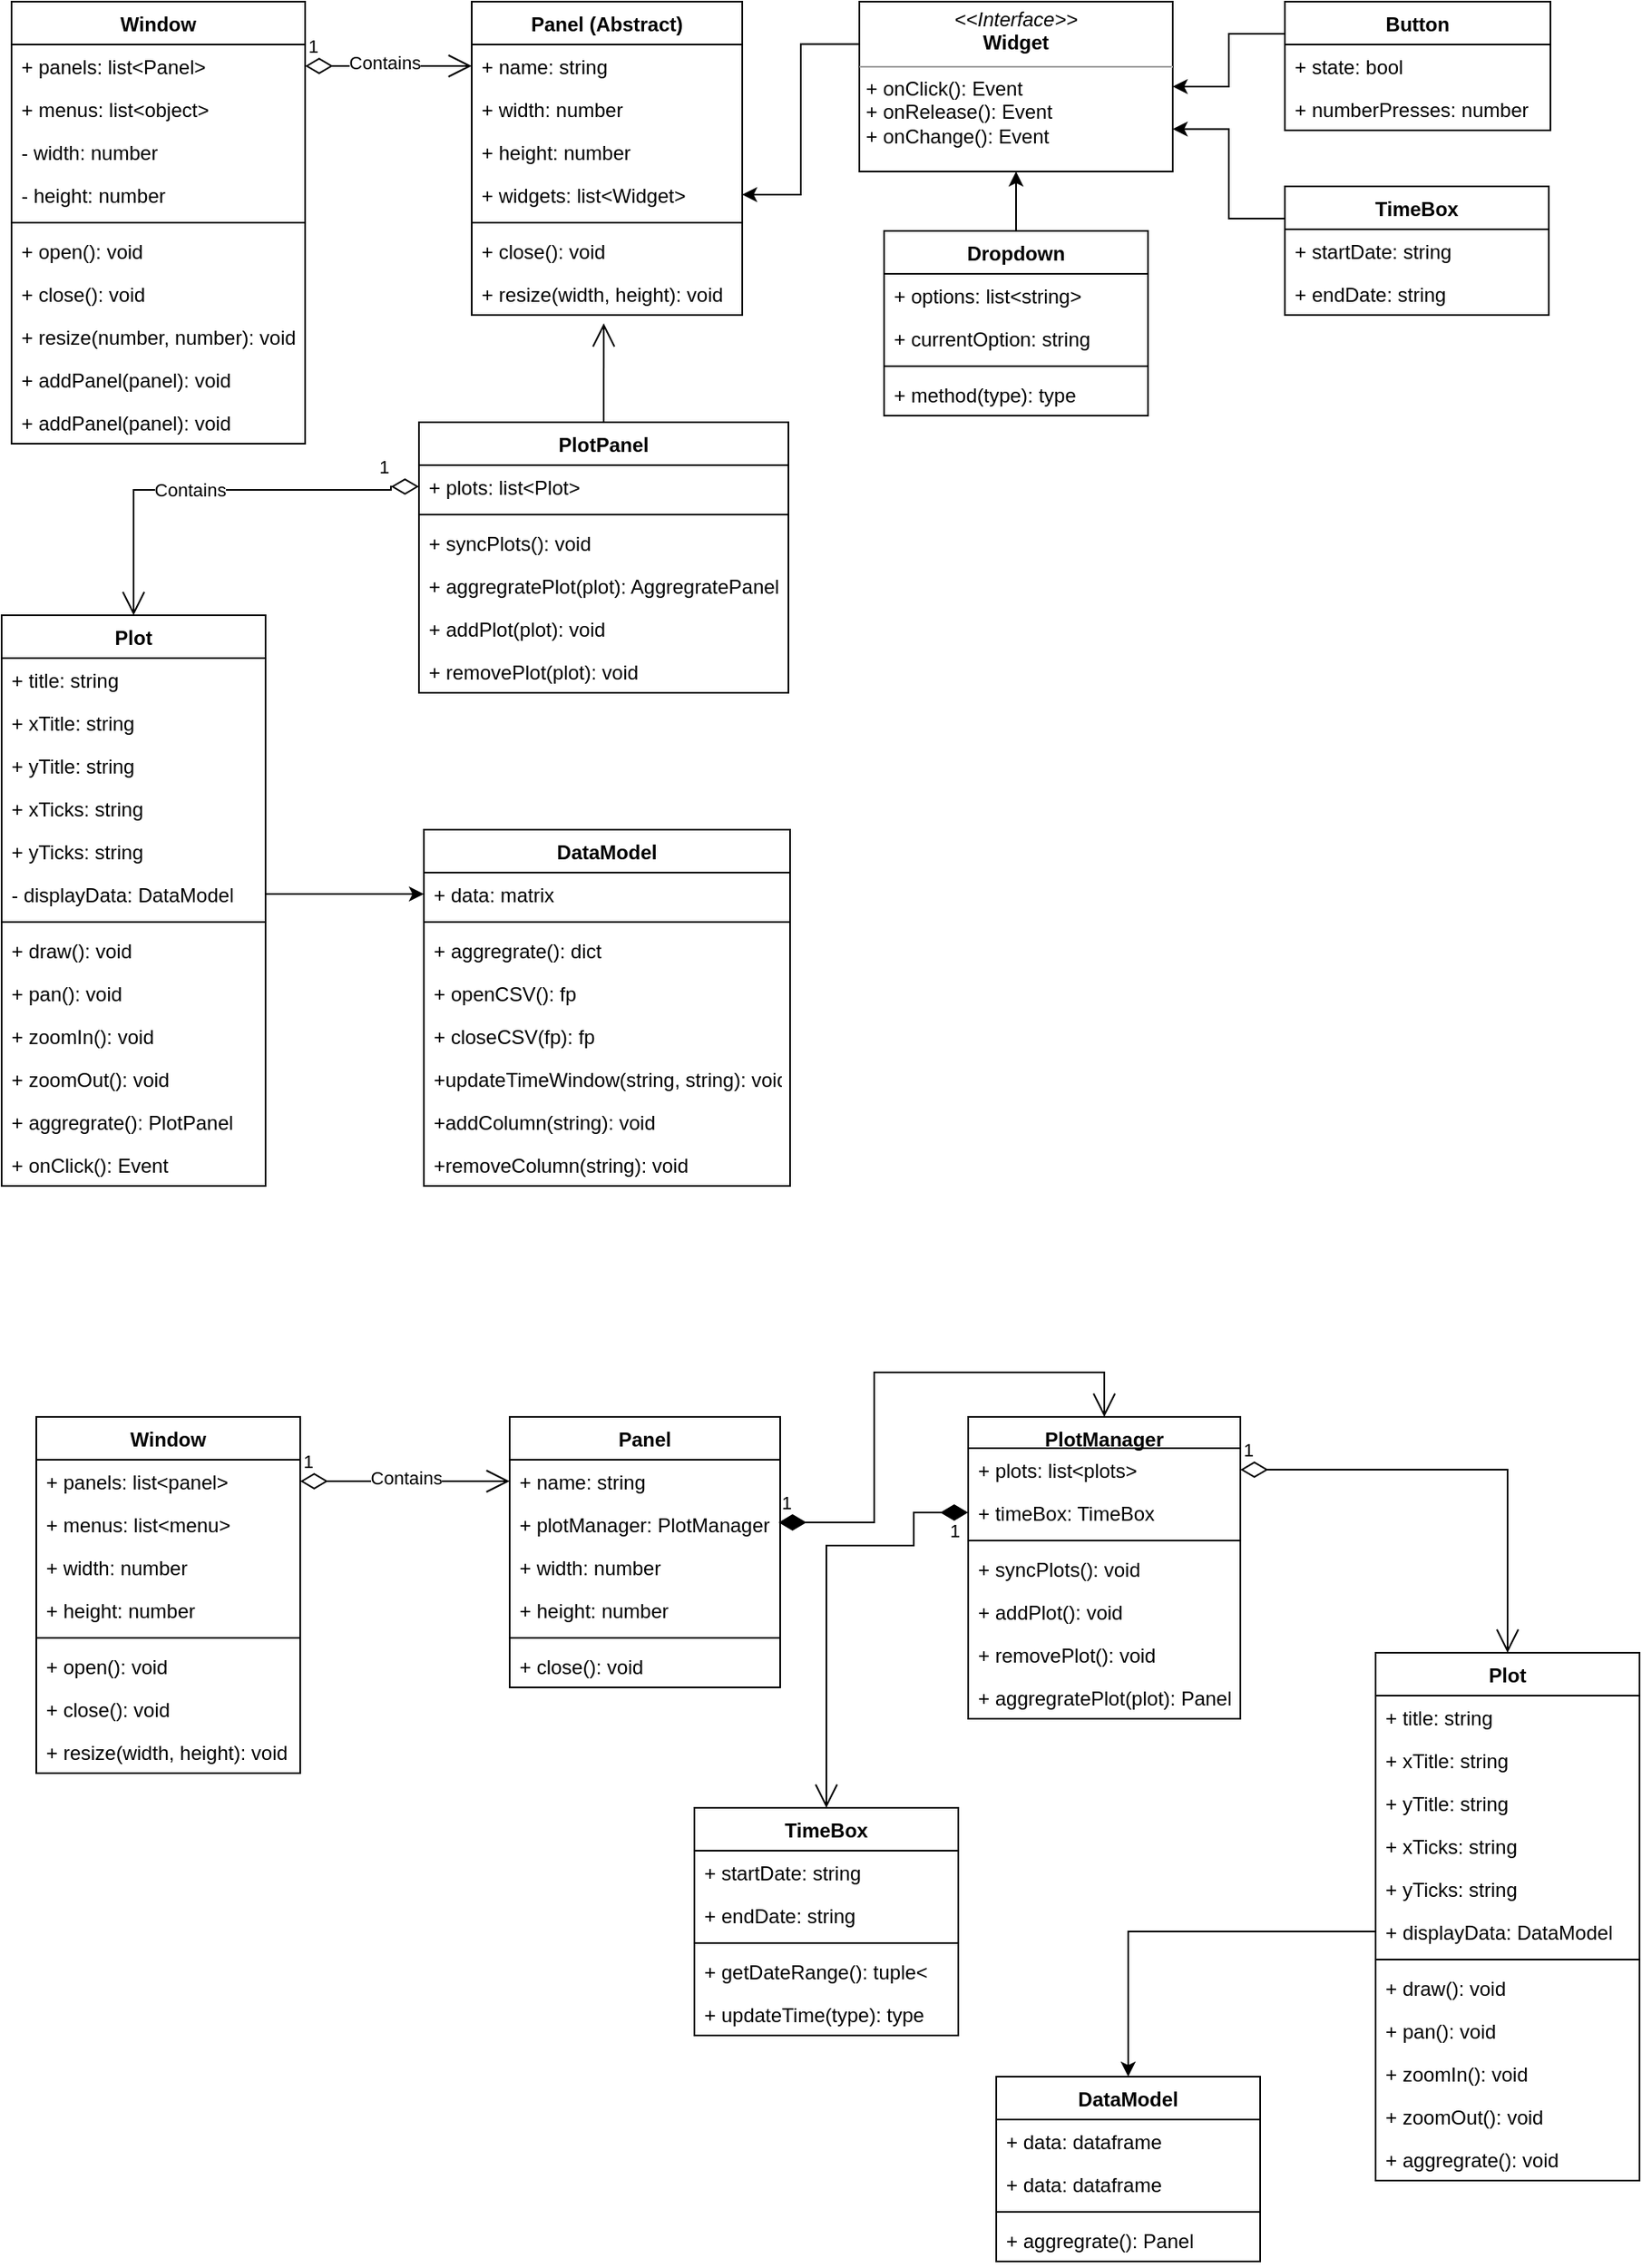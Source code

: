 <mxfile version="20.3.0" type="github">
  <diagram id="UT-qD1kF3HPHE-cdim4v" name="Page-1">
    <mxGraphModel dx="1038" dy="1429" grid="0" gridSize="10" guides="1" tooltips="1" connect="1" arrows="1" fold="1" page="1" pageScale="1" pageWidth="1100" pageHeight="850" math="0" shadow="0">
      <root>
        <mxCell id="0" />
        <mxCell id="1" parent="0" />
        <mxCell id="D0WQU8Z_5N7r7djm6m5t-1" value="Window" style="swimlane;fontStyle=1;align=center;verticalAlign=top;childLayout=stackLayout;horizontal=1;startSize=26;horizontalStack=0;resizeParent=1;resizeParentMax=0;resizeLast=0;collapsible=1;marginBottom=0;" parent="1" vertex="1">
          <mxGeometry x="56" y="40" width="160" height="216" as="geometry" />
        </mxCell>
        <mxCell id="D0WQU8Z_5N7r7djm6m5t-2" value="+ panels: list&lt;panel&gt;" style="text;strokeColor=none;fillColor=none;align=left;verticalAlign=top;spacingLeft=4;spacingRight=4;overflow=hidden;rotatable=0;points=[[0,0.5],[1,0.5]];portConstraint=eastwest;" parent="D0WQU8Z_5N7r7djm6m5t-1" vertex="1">
          <mxGeometry y="26" width="160" height="26" as="geometry" />
        </mxCell>
        <mxCell id="D0WQU8Z_5N7r7djm6m5t-6" value="+ menus: list&lt;menu&gt; " style="text;strokeColor=none;fillColor=none;align=left;verticalAlign=top;spacingLeft=4;spacingRight=4;overflow=hidden;rotatable=0;points=[[0,0.5],[1,0.5]];portConstraint=eastwest;" parent="D0WQU8Z_5N7r7djm6m5t-1" vertex="1">
          <mxGeometry y="52" width="160" height="26" as="geometry" />
        </mxCell>
        <mxCell id="D0WQU8Z_5N7r7djm6m5t-42" value="+ width: number" style="text;strokeColor=none;fillColor=none;align=left;verticalAlign=top;spacingLeft=4;spacingRight=4;overflow=hidden;rotatable=0;points=[[0,0.5],[1,0.5]];portConstraint=eastwest;" parent="D0WQU8Z_5N7r7djm6m5t-1" vertex="1">
          <mxGeometry y="78" width="160" height="26" as="geometry" />
        </mxCell>
        <mxCell id="D0WQU8Z_5N7r7djm6m5t-43" value="+ height: number" style="text;strokeColor=none;fillColor=none;align=left;verticalAlign=top;spacingLeft=4;spacingRight=4;overflow=hidden;rotatable=0;points=[[0,0.5],[1,0.5]];portConstraint=eastwest;" parent="D0WQU8Z_5N7r7djm6m5t-1" vertex="1">
          <mxGeometry y="104" width="160" height="26" as="geometry" />
        </mxCell>
        <mxCell id="D0WQU8Z_5N7r7djm6m5t-3" value="" style="line;strokeWidth=1;fillColor=none;align=left;verticalAlign=middle;spacingTop=-1;spacingLeft=3;spacingRight=3;rotatable=0;labelPosition=right;points=[];portConstraint=eastwest;strokeColor=inherit;" parent="D0WQU8Z_5N7r7djm6m5t-1" vertex="1">
          <mxGeometry y="130" width="160" height="8" as="geometry" />
        </mxCell>
        <mxCell id="D0WQU8Z_5N7r7djm6m5t-4" value="+ open(): void" style="text;strokeColor=none;fillColor=none;align=left;verticalAlign=top;spacingLeft=4;spacingRight=4;overflow=hidden;rotatable=0;points=[[0,0.5],[1,0.5]];portConstraint=eastwest;" parent="D0WQU8Z_5N7r7djm6m5t-1" vertex="1">
          <mxGeometry y="138" width="160" height="26" as="geometry" />
        </mxCell>
        <mxCell id="D0WQU8Z_5N7r7djm6m5t-5" value="+ close(): void" style="text;strokeColor=none;fillColor=none;align=left;verticalAlign=top;spacingLeft=4;spacingRight=4;overflow=hidden;rotatable=0;points=[[0,0.5],[1,0.5]];portConstraint=eastwest;" parent="D0WQU8Z_5N7r7djm6m5t-1" vertex="1">
          <mxGeometry y="164" width="160" height="26" as="geometry" />
        </mxCell>
        <mxCell id="D0WQU8Z_5N7r7djm6m5t-7" value="+ resize(width, height): void" style="text;strokeColor=none;fillColor=none;align=left;verticalAlign=top;spacingLeft=4;spacingRight=4;overflow=hidden;rotatable=0;points=[[0,0.5],[1,0.5]];portConstraint=eastwest;" parent="D0WQU8Z_5N7r7djm6m5t-1" vertex="1">
          <mxGeometry y="190" width="160" height="26" as="geometry" />
        </mxCell>
        <mxCell id="D0WQU8Z_5N7r7djm6m5t-8" value="Panel" style="swimlane;fontStyle=1;align=center;verticalAlign=top;childLayout=stackLayout;horizontal=1;startSize=26;horizontalStack=0;resizeParent=1;resizeParentMax=0;resizeLast=0;collapsible=1;marginBottom=0;" parent="1" vertex="1">
          <mxGeometry x="343" y="40" width="164" height="164" as="geometry" />
        </mxCell>
        <mxCell id="D0WQU8Z_5N7r7djm6m5t-9" value="+ name: string" style="text;strokeColor=none;fillColor=none;align=left;verticalAlign=top;spacingLeft=4;spacingRight=4;overflow=hidden;rotatable=0;points=[[0,0.5],[1,0.5]];portConstraint=eastwest;" parent="D0WQU8Z_5N7r7djm6m5t-8" vertex="1">
          <mxGeometry y="26" width="164" height="26" as="geometry" />
        </mxCell>
        <mxCell id="D0WQU8Z_5N7r7djm6m5t-12" value="+ plotManager: PlotManager" style="text;strokeColor=none;fillColor=none;align=left;verticalAlign=top;spacingLeft=4;spacingRight=4;overflow=hidden;rotatable=0;points=[[0,0.5],[1,0.5]];portConstraint=eastwest;" parent="D0WQU8Z_5N7r7djm6m5t-8" vertex="1">
          <mxGeometry y="52" width="164" height="26" as="geometry" />
        </mxCell>
        <mxCell id="D0WQU8Z_5N7r7djm6m5t-40" value="+ width: number" style="text;strokeColor=none;fillColor=none;align=left;verticalAlign=top;spacingLeft=4;spacingRight=4;overflow=hidden;rotatable=0;points=[[0,0.5],[1,0.5]];portConstraint=eastwest;" parent="D0WQU8Z_5N7r7djm6m5t-8" vertex="1">
          <mxGeometry y="78" width="164" height="26" as="geometry" />
        </mxCell>
        <mxCell id="D0WQU8Z_5N7r7djm6m5t-41" value="+ height: number" style="text;strokeColor=none;fillColor=none;align=left;verticalAlign=top;spacingLeft=4;spacingRight=4;overflow=hidden;rotatable=0;points=[[0,0.5],[1,0.5]];portConstraint=eastwest;" parent="D0WQU8Z_5N7r7djm6m5t-8" vertex="1">
          <mxGeometry y="104" width="164" height="26" as="geometry" />
        </mxCell>
        <mxCell id="D0WQU8Z_5N7r7djm6m5t-10" value="" style="line;strokeWidth=1;fillColor=none;align=left;verticalAlign=middle;spacingTop=-1;spacingLeft=3;spacingRight=3;rotatable=0;labelPosition=right;points=[];portConstraint=eastwest;strokeColor=inherit;" parent="D0WQU8Z_5N7r7djm6m5t-8" vertex="1">
          <mxGeometry y="130" width="164" height="8" as="geometry" />
        </mxCell>
        <mxCell id="D0WQU8Z_5N7r7djm6m5t-11" value="+ close(): void" style="text;strokeColor=none;fillColor=none;align=left;verticalAlign=top;spacingLeft=4;spacingRight=4;overflow=hidden;rotatable=0;points=[[0,0.5],[1,0.5]];portConstraint=eastwest;" parent="D0WQU8Z_5N7r7djm6m5t-8" vertex="1">
          <mxGeometry y="138" width="164" height="26" as="geometry" />
        </mxCell>
        <mxCell id="D0WQU8Z_5N7r7djm6m5t-13" value="Plot" style="swimlane;fontStyle=1;align=center;verticalAlign=top;childLayout=stackLayout;horizontal=1;startSize=26;horizontalStack=0;resizeParent=1;resizeParentMax=0;resizeLast=0;collapsible=1;marginBottom=0;" parent="1" vertex="1">
          <mxGeometry x="868" y="183" width="160" height="320" as="geometry" />
        </mxCell>
        <mxCell id="D0WQU8Z_5N7r7djm6m5t-14" value="+ title: string" style="text;strokeColor=none;fillColor=none;align=left;verticalAlign=top;spacingLeft=4;spacingRight=4;overflow=hidden;rotatable=0;points=[[0,0.5],[1,0.5]];portConstraint=eastwest;" parent="D0WQU8Z_5N7r7djm6m5t-13" vertex="1">
          <mxGeometry y="26" width="160" height="26" as="geometry" />
        </mxCell>
        <mxCell id="D0WQU8Z_5N7r7djm6m5t-17" value="+ xTitle: string" style="text;strokeColor=none;fillColor=none;align=left;verticalAlign=top;spacingLeft=4;spacingRight=4;overflow=hidden;rotatable=0;points=[[0,0.5],[1,0.5]];portConstraint=eastwest;" parent="D0WQU8Z_5N7r7djm6m5t-13" vertex="1">
          <mxGeometry y="52" width="160" height="26" as="geometry" />
        </mxCell>
        <mxCell id="D0WQU8Z_5N7r7djm6m5t-18" value="+ yTitle: string" style="text;strokeColor=none;fillColor=none;align=left;verticalAlign=top;spacingLeft=4;spacingRight=4;overflow=hidden;rotatable=0;points=[[0,0.5],[1,0.5]];portConstraint=eastwest;" parent="D0WQU8Z_5N7r7djm6m5t-13" vertex="1">
          <mxGeometry y="78" width="160" height="26" as="geometry" />
        </mxCell>
        <mxCell id="D0WQU8Z_5N7r7djm6m5t-20" value="+ xTicks: string" style="text;strokeColor=none;fillColor=none;align=left;verticalAlign=top;spacingLeft=4;spacingRight=4;overflow=hidden;rotatable=0;points=[[0,0.5],[1,0.5]];portConstraint=eastwest;" parent="D0WQU8Z_5N7r7djm6m5t-13" vertex="1">
          <mxGeometry y="104" width="160" height="26" as="geometry" />
        </mxCell>
        <mxCell id="D0WQU8Z_5N7r7djm6m5t-19" value="+ yTicks: string" style="text;strokeColor=none;fillColor=none;align=left;verticalAlign=top;spacingLeft=4;spacingRight=4;overflow=hidden;rotatable=0;points=[[0,0.5],[1,0.5]];portConstraint=eastwest;" parent="D0WQU8Z_5N7r7djm6m5t-13" vertex="1">
          <mxGeometry y="130" width="160" height="26" as="geometry" />
        </mxCell>
        <mxCell id="D0WQU8Z_5N7r7djm6m5t-21" value="+ displayData: DataModel" style="text;strokeColor=none;fillColor=none;align=left;verticalAlign=top;spacingLeft=4;spacingRight=4;overflow=hidden;rotatable=0;points=[[0,0.5],[1,0.5]];portConstraint=eastwest;" parent="D0WQU8Z_5N7r7djm6m5t-13" vertex="1">
          <mxGeometry y="156" width="160" height="26" as="geometry" />
        </mxCell>
        <mxCell id="D0WQU8Z_5N7r7djm6m5t-15" value="" style="line;strokeWidth=1;fillColor=none;align=left;verticalAlign=middle;spacingTop=-1;spacingLeft=3;spacingRight=3;rotatable=0;labelPosition=right;points=[];portConstraint=eastwest;strokeColor=inherit;" parent="D0WQU8Z_5N7r7djm6m5t-13" vertex="1">
          <mxGeometry y="182" width="160" height="8" as="geometry" />
        </mxCell>
        <mxCell id="D0WQU8Z_5N7r7djm6m5t-16" value="+ draw(): void" style="text;strokeColor=none;fillColor=none;align=left;verticalAlign=top;spacingLeft=4;spacingRight=4;overflow=hidden;rotatable=0;points=[[0,0.5],[1,0.5]];portConstraint=eastwest;" parent="D0WQU8Z_5N7r7djm6m5t-13" vertex="1">
          <mxGeometry y="190" width="160" height="26" as="geometry" />
        </mxCell>
        <mxCell id="D0WQU8Z_5N7r7djm6m5t-30" value="+ pan(): void" style="text;strokeColor=none;fillColor=none;align=left;verticalAlign=top;spacingLeft=4;spacingRight=4;overflow=hidden;rotatable=0;points=[[0,0.5],[1,0.5]];portConstraint=eastwest;" parent="D0WQU8Z_5N7r7djm6m5t-13" vertex="1">
          <mxGeometry y="216" width="160" height="26" as="geometry" />
        </mxCell>
        <mxCell id="D0WQU8Z_5N7r7djm6m5t-31" value="+ zoomIn(): void" style="text;strokeColor=none;fillColor=none;align=left;verticalAlign=top;spacingLeft=4;spacingRight=4;overflow=hidden;rotatable=0;points=[[0,0.5],[1,0.5]];portConstraint=eastwest;" parent="D0WQU8Z_5N7r7djm6m5t-13" vertex="1">
          <mxGeometry y="242" width="160" height="26" as="geometry" />
        </mxCell>
        <mxCell id="D0WQU8Z_5N7r7djm6m5t-32" value="+ zoomOut(): void" style="text;strokeColor=none;fillColor=none;align=left;verticalAlign=top;spacingLeft=4;spacingRight=4;overflow=hidden;rotatable=0;points=[[0,0.5],[1,0.5]];portConstraint=eastwest;" parent="D0WQU8Z_5N7r7djm6m5t-13" vertex="1">
          <mxGeometry y="268" width="160" height="26" as="geometry" />
        </mxCell>
        <mxCell id="D0WQU8Z_5N7r7djm6m5t-61" value="+ aggregrate(): void" style="text;strokeColor=none;fillColor=none;align=left;verticalAlign=top;spacingLeft=4;spacingRight=4;overflow=hidden;rotatable=0;points=[[0,0.5],[1,0.5]];portConstraint=eastwest;" parent="D0WQU8Z_5N7r7djm6m5t-13" vertex="1">
          <mxGeometry y="294" width="160" height="26" as="geometry" />
        </mxCell>
        <mxCell id="D0WQU8Z_5N7r7djm6m5t-23" value="TimeBox" style="swimlane;fontStyle=1;align=center;verticalAlign=top;childLayout=stackLayout;horizontal=1;startSize=26;horizontalStack=0;resizeParent=1;resizeParentMax=0;resizeLast=0;collapsible=1;marginBottom=0;" parent="1" vertex="1">
          <mxGeometry x="455" y="277" width="160" height="138" as="geometry" />
        </mxCell>
        <mxCell id="D0WQU8Z_5N7r7djm6m5t-24" value="+ startDate: string" style="text;strokeColor=none;fillColor=none;align=left;verticalAlign=top;spacingLeft=4;spacingRight=4;overflow=hidden;rotatable=0;points=[[0,0.5],[1,0.5]];portConstraint=eastwest;" parent="D0WQU8Z_5N7r7djm6m5t-23" vertex="1">
          <mxGeometry y="26" width="160" height="26" as="geometry" />
        </mxCell>
        <mxCell id="D0WQU8Z_5N7r7djm6m5t-27" value="+ endDate: string" style="text;strokeColor=none;fillColor=none;align=left;verticalAlign=top;spacingLeft=4;spacingRight=4;overflow=hidden;rotatable=0;points=[[0,0.5],[1,0.5]];portConstraint=eastwest;" parent="D0WQU8Z_5N7r7djm6m5t-23" vertex="1">
          <mxGeometry y="52" width="160" height="26" as="geometry" />
        </mxCell>
        <mxCell id="D0WQU8Z_5N7r7djm6m5t-25" value="" style="line;strokeWidth=1;fillColor=none;align=left;verticalAlign=middle;spacingTop=-1;spacingLeft=3;spacingRight=3;rotatable=0;labelPosition=right;points=[];portConstraint=eastwest;strokeColor=inherit;" parent="D0WQU8Z_5N7r7djm6m5t-23" vertex="1">
          <mxGeometry y="78" width="160" height="8" as="geometry" />
        </mxCell>
        <mxCell id="D0WQU8Z_5N7r7djm6m5t-26" value="+ getDateRange(): tuple&lt;" style="text;strokeColor=none;fillColor=none;align=left;verticalAlign=top;spacingLeft=4;spacingRight=4;overflow=hidden;rotatable=0;points=[[0,0.5],[1,0.5]];portConstraint=eastwest;" parent="D0WQU8Z_5N7r7djm6m5t-23" vertex="1">
          <mxGeometry y="86" width="160" height="26" as="geometry" />
        </mxCell>
        <mxCell id="D0WQU8Z_5N7r7djm6m5t-51" value="+ updateTime(type): type" style="text;strokeColor=none;fillColor=none;align=left;verticalAlign=top;spacingLeft=4;spacingRight=4;overflow=hidden;rotatable=0;points=[[0,0.5],[1,0.5]];portConstraint=eastwest;" parent="D0WQU8Z_5N7r7djm6m5t-23" vertex="1">
          <mxGeometry y="112" width="160" height="26" as="geometry" />
        </mxCell>
        <mxCell id="D0WQU8Z_5N7r7djm6m5t-35" value="1" style="endArrow=open;html=1;endSize=12;startArrow=diamondThin;startSize=14;startFill=0;edgeStyle=orthogonalEdgeStyle;align=left;verticalAlign=bottom;rounded=0;exitX=1;exitY=0.5;exitDx=0;exitDy=0;entryX=0;entryY=0.5;entryDx=0;entryDy=0;" parent="1" source="D0WQU8Z_5N7r7djm6m5t-2" target="D0WQU8Z_5N7r7djm6m5t-9" edge="1">
          <mxGeometry x="-1" y="3" relative="1" as="geometry">
            <mxPoint x="344" y="306" as="sourcePoint" />
            <mxPoint x="504" y="306" as="targetPoint" />
          </mxGeometry>
        </mxCell>
        <mxCell id="D0WQU8Z_5N7r7djm6m5t-36" value="Contains" style="edgeLabel;html=1;align=center;verticalAlign=middle;resizable=0;points=[];" parent="D0WQU8Z_5N7r7djm6m5t-35" vertex="1" connectable="0">
          <mxGeometry x="0.205" y="2" relative="1" as="geometry">
            <mxPoint x="-13" as="offset" />
          </mxGeometry>
        </mxCell>
        <mxCell id="D0WQU8Z_5N7r7djm6m5t-44" value="DataModel" style="swimlane;fontStyle=1;align=center;verticalAlign=top;childLayout=stackLayout;horizontal=1;startSize=26;horizontalStack=0;resizeParent=1;resizeParentMax=0;resizeLast=0;collapsible=1;marginBottom=0;" parent="1" vertex="1">
          <mxGeometry x="638" y="440" width="160" height="112" as="geometry" />
        </mxCell>
        <mxCell id="D0WQU8Z_5N7r7djm6m5t-45" value="+ data: dataframe" style="text;strokeColor=none;fillColor=none;align=left;verticalAlign=top;spacingLeft=4;spacingRight=4;overflow=hidden;rotatable=0;points=[[0,0.5],[1,0.5]];portConstraint=eastwest;" parent="D0WQU8Z_5N7r7djm6m5t-44" vertex="1">
          <mxGeometry y="26" width="160" height="26" as="geometry" />
        </mxCell>
        <mxCell id="D0WQU8Z_5N7r7djm6m5t-69" value="+ data: dataframe" style="text;strokeColor=none;fillColor=none;align=left;verticalAlign=top;spacingLeft=4;spacingRight=4;overflow=hidden;rotatable=0;points=[[0,0.5],[1,0.5]];portConstraint=eastwest;" parent="D0WQU8Z_5N7r7djm6m5t-44" vertex="1">
          <mxGeometry y="52" width="160" height="26" as="geometry" />
        </mxCell>
        <mxCell id="D0WQU8Z_5N7r7djm6m5t-46" value="" style="line;strokeWidth=1;fillColor=none;align=left;verticalAlign=middle;spacingTop=-1;spacingLeft=3;spacingRight=3;rotatable=0;labelPosition=right;points=[];portConstraint=eastwest;strokeColor=inherit;" parent="D0WQU8Z_5N7r7djm6m5t-44" vertex="1">
          <mxGeometry y="78" width="160" height="8" as="geometry" />
        </mxCell>
        <mxCell id="D0WQU8Z_5N7r7djm6m5t-47" value="+ aggregrate(): Panel" style="text;strokeColor=none;fillColor=none;align=left;verticalAlign=top;spacingLeft=4;spacingRight=4;overflow=hidden;rotatable=0;points=[[0,0.5],[1,0.5]];portConstraint=eastwest;" parent="D0WQU8Z_5N7r7djm6m5t-44" vertex="1">
          <mxGeometry y="86" width="160" height="26" as="geometry" />
        </mxCell>
        <mxCell id="D0WQU8Z_5N7r7djm6m5t-52" value="PlotManager" style="swimlane;fontStyle=1;align=center;verticalAlign=top;childLayout=stackLayout;horizontal=1;startSize=19;horizontalStack=0;resizeParent=1;resizeParentMax=0;resizeLast=0;collapsible=1;marginBottom=0;" parent="1" vertex="1">
          <mxGeometry x="621" y="40" width="165" height="183" as="geometry" />
        </mxCell>
        <mxCell id="D0WQU8Z_5N7r7djm6m5t-53" value="+ plots: list&lt;plots&gt;" style="text;strokeColor=none;fillColor=none;align=left;verticalAlign=top;spacingLeft=4;spacingRight=4;overflow=hidden;rotatable=0;points=[[0,0.5],[1,0.5]];portConstraint=eastwest;" parent="D0WQU8Z_5N7r7djm6m5t-52" vertex="1">
          <mxGeometry y="19" width="165" height="26" as="geometry" />
        </mxCell>
        <mxCell id="D0WQU8Z_5N7r7djm6m5t-56" value="+ timeBox: TimeBox" style="text;strokeColor=none;fillColor=none;align=left;verticalAlign=top;spacingLeft=4;spacingRight=4;overflow=hidden;rotatable=0;points=[[0,0.5],[1,0.5]];portConstraint=eastwest;" parent="D0WQU8Z_5N7r7djm6m5t-52" vertex="1">
          <mxGeometry y="45" width="165" height="26" as="geometry" />
        </mxCell>
        <mxCell id="D0WQU8Z_5N7r7djm6m5t-54" value="" style="line;strokeWidth=1;fillColor=none;align=left;verticalAlign=middle;spacingTop=-1;spacingLeft=3;spacingRight=3;rotatable=0;labelPosition=right;points=[];portConstraint=eastwest;strokeColor=inherit;" parent="D0WQU8Z_5N7r7djm6m5t-52" vertex="1">
          <mxGeometry y="71" width="165" height="8" as="geometry" />
        </mxCell>
        <mxCell id="D0WQU8Z_5N7r7djm6m5t-55" value="+ syncPlots(): void" style="text;strokeColor=none;fillColor=none;align=left;verticalAlign=top;spacingLeft=4;spacingRight=4;overflow=hidden;rotatable=0;points=[[0,0.5],[1,0.5]];portConstraint=eastwest;" parent="D0WQU8Z_5N7r7djm6m5t-52" vertex="1">
          <mxGeometry y="79" width="165" height="26" as="geometry" />
        </mxCell>
        <mxCell id="D0WQU8Z_5N7r7djm6m5t-57" value="+ addPlot(): void" style="text;strokeColor=none;fillColor=none;align=left;verticalAlign=top;spacingLeft=4;spacingRight=4;overflow=hidden;rotatable=0;points=[[0,0.5],[1,0.5]];portConstraint=eastwest;" parent="D0WQU8Z_5N7r7djm6m5t-52" vertex="1">
          <mxGeometry y="105" width="165" height="26" as="geometry" />
        </mxCell>
        <mxCell id="D0WQU8Z_5N7r7djm6m5t-58" value="+ removePlot(): void" style="text;strokeColor=none;fillColor=none;align=left;verticalAlign=top;spacingLeft=4;spacingRight=4;overflow=hidden;rotatable=0;points=[[0,0.5],[1,0.5]];portConstraint=eastwest;" parent="D0WQU8Z_5N7r7djm6m5t-52" vertex="1">
          <mxGeometry y="131" width="165" height="26" as="geometry" />
        </mxCell>
        <mxCell id="D0WQU8Z_5N7r7djm6m5t-67" value="+ aggregratePlot(plot): Panel " style="text;strokeColor=none;fillColor=none;align=left;verticalAlign=top;spacingLeft=4;spacingRight=4;overflow=hidden;rotatable=0;points=[[0,0.5],[1,0.5]];portConstraint=eastwest;" parent="D0WQU8Z_5N7r7djm6m5t-52" vertex="1">
          <mxGeometry y="157" width="165" height="26" as="geometry" />
        </mxCell>
        <mxCell id="D0WQU8Z_5N7r7djm6m5t-63" value="1" style="endArrow=open;html=1;endSize=12;startArrow=diamondThin;startSize=14;startFill=0;edgeStyle=orthogonalEdgeStyle;align=left;verticalAlign=bottom;rounded=0;exitX=1;exitY=0.5;exitDx=0;exitDy=0;entryX=0.5;entryY=0;entryDx=0;entryDy=0;" parent="1" source="D0WQU8Z_5N7r7djm6m5t-53" target="D0WQU8Z_5N7r7djm6m5t-13" edge="1">
          <mxGeometry x="-1" y="3" relative="1" as="geometry">
            <mxPoint x="344" y="306" as="sourcePoint" />
            <mxPoint x="504" y="306" as="targetPoint" />
            <Array as="points">
              <mxPoint x="948" y="72" />
            </Array>
          </mxGeometry>
        </mxCell>
        <mxCell id="D0WQU8Z_5N7r7djm6m5t-65" style="edgeStyle=orthogonalEdgeStyle;rounded=0;orthogonalLoop=1;jettySize=auto;html=1;exitX=0;exitY=0.5;exitDx=0;exitDy=0;entryX=0.5;entryY=0;entryDx=0;entryDy=0;" parent="1" source="D0WQU8Z_5N7r7djm6m5t-21" target="D0WQU8Z_5N7r7djm6m5t-44" edge="1">
          <mxGeometry relative="1" as="geometry" />
        </mxCell>
        <mxCell id="D0WQU8Z_5N7r7djm6m5t-70" value="1" style="endArrow=open;html=1;endSize=12;startArrow=diamondThin;startSize=14;startFill=1;edgeStyle=orthogonalEdgeStyle;align=left;verticalAlign=bottom;rounded=0;entryX=0.5;entryY=0;entryDx=0;entryDy=0;" parent="1" target="D0WQU8Z_5N7r7djm6m5t-52" edge="1">
          <mxGeometry x="-1" y="3" relative="1" as="geometry">
            <mxPoint x="506" y="104" as="sourcePoint" />
            <mxPoint x="663" y="104" as="targetPoint" />
            <Array as="points">
              <mxPoint x="564" y="104" />
              <mxPoint x="564" y="13" />
              <mxPoint x="704" y="13" />
            </Array>
          </mxGeometry>
        </mxCell>
        <mxCell id="D0WQU8Z_5N7r7djm6m5t-71" value="1" style="endArrow=open;html=1;endSize=12;startArrow=diamondThin;startSize=14;startFill=1;edgeStyle=orthogonalEdgeStyle;align=left;verticalAlign=bottom;rounded=0;exitX=0;exitY=0.5;exitDx=0;exitDy=0;entryX=0.5;entryY=0;entryDx=0;entryDy=0;" parent="1" source="D0WQU8Z_5N7r7djm6m5t-56" target="D0WQU8Z_5N7r7djm6m5t-23" edge="1">
          <mxGeometry x="-0.6" y="-20" relative="1" as="geometry">
            <mxPoint x="344" y="306" as="sourcePoint" />
            <mxPoint x="504" y="306" as="targetPoint" />
            <Array as="points">
              <mxPoint x="588" y="98" />
              <mxPoint x="588" y="118" />
              <mxPoint x="535" y="118" />
            </Array>
            <mxPoint x="20" y="20" as="offset" />
          </mxGeometry>
        </mxCell>
        <mxCell id="D0WQU8Z_5N7r7djm6m5t-72" value="Window" style="swimlane;fontStyle=1;align=center;verticalAlign=top;childLayout=stackLayout;horizontal=1;startSize=26;horizontalStack=0;resizeParent=1;resizeParentMax=0;resizeLast=0;collapsible=1;marginBottom=0;" parent="1" vertex="1">
          <mxGeometry x="41" y="-818" width="178" height="268" as="geometry">
            <mxRectangle x="41" y="-818" width="81" height="26" as="alternateBounds" />
          </mxGeometry>
        </mxCell>
        <mxCell id="D0WQU8Z_5N7r7djm6m5t-73" value="+ panels: list&lt;Panel&gt;" style="text;strokeColor=none;fillColor=none;align=left;verticalAlign=top;spacingLeft=4;spacingRight=4;overflow=hidden;rotatable=0;points=[[0,0.5],[1,0.5]];portConstraint=eastwest;" parent="D0WQU8Z_5N7r7djm6m5t-72" vertex="1">
          <mxGeometry y="26" width="178" height="26" as="geometry" />
        </mxCell>
        <mxCell id="D0WQU8Z_5N7r7djm6m5t-74" value="+ menus: list&lt;object&gt; " style="text;strokeColor=none;fillColor=none;align=left;verticalAlign=top;spacingLeft=4;spacingRight=4;overflow=hidden;rotatable=0;points=[[0,0.5],[1,0.5]];portConstraint=eastwest;" parent="D0WQU8Z_5N7r7djm6m5t-72" vertex="1">
          <mxGeometry y="52" width="178" height="26" as="geometry" />
        </mxCell>
        <mxCell id="D0WQU8Z_5N7r7djm6m5t-75" value="- width: number" style="text;strokeColor=none;fillColor=none;align=left;verticalAlign=top;spacingLeft=4;spacingRight=4;overflow=hidden;rotatable=0;points=[[0,0.5],[1,0.5]];portConstraint=eastwest;" parent="D0WQU8Z_5N7r7djm6m5t-72" vertex="1">
          <mxGeometry y="78" width="178" height="26" as="geometry" />
        </mxCell>
        <mxCell id="D0WQU8Z_5N7r7djm6m5t-76" value="- height: number" style="text;strokeColor=none;fillColor=none;align=left;verticalAlign=top;spacingLeft=4;spacingRight=4;overflow=hidden;rotatable=0;points=[[0,0.5],[1,0.5]];portConstraint=eastwest;" parent="D0WQU8Z_5N7r7djm6m5t-72" vertex="1">
          <mxGeometry y="104" width="178" height="26" as="geometry" />
        </mxCell>
        <mxCell id="D0WQU8Z_5N7r7djm6m5t-77" value="" style="line;strokeWidth=1;fillColor=none;align=left;verticalAlign=middle;spacingTop=-1;spacingLeft=3;spacingRight=3;rotatable=0;labelPosition=right;points=[];portConstraint=eastwest;strokeColor=inherit;" parent="D0WQU8Z_5N7r7djm6m5t-72" vertex="1">
          <mxGeometry y="130" width="178" height="8" as="geometry" />
        </mxCell>
        <mxCell id="D0WQU8Z_5N7r7djm6m5t-78" value="+ open(): void" style="text;strokeColor=none;fillColor=none;align=left;verticalAlign=top;spacingLeft=4;spacingRight=4;overflow=hidden;rotatable=0;points=[[0,0.5],[1,0.5]];portConstraint=eastwest;" parent="D0WQU8Z_5N7r7djm6m5t-72" vertex="1">
          <mxGeometry y="138" width="178" height="26" as="geometry" />
        </mxCell>
        <mxCell id="D0WQU8Z_5N7r7djm6m5t-79" value="+ close(): void" style="text;strokeColor=none;fillColor=none;align=left;verticalAlign=top;spacingLeft=4;spacingRight=4;overflow=hidden;rotatable=0;points=[[0,0.5],[1,0.5]];portConstraint=eastwest;" parent="D0WQU8Z_5N7r7djm6m5t-72" vertex="1">
          <mxGeometry y="164" width="178" height="26" as="geometry" />
        </mxCell>
        <mxCell id="D0WQU8Z_5N7r7djm6m5t-80" value="+ resize(number, number): void" style="text;strokeColor=none;fillColor=none;align=left;verticalAlign=top;spacingLeft=4;spacingRight=4;overflow=hidden;rotatable=0;points=[[0,0.5],[1,0.5]];portConstraint=eastwest;" parent="D0WQU8Z_5N7r7djm6m5t-72" vertex="1">
          <mxGeometry y="190" width="178" height="26" as="geometry" />
        </mxCell>
        <mxCell id="D0WQU8Z_5N7r7djm6m5t-138" value="+ addPanel(panel): void" style="text;strokeColor=none;fillColor=none;align=left;verticalAlign=top;spacingLeft=4;spacingRight=4;overflow=hidden;rotatable=0;points=[[0,0.5],[1,0.5]];portConstraint=eastwest;" parent="D0WQU8Z_5N7r7djm6m5t-72" vertex="1">
          <mxGeometry y="216" width="178" height="26" as="geometry" />
        </mxCell>
        <mxCell id="D0WQU8Z_5N7r7djm6m5t-140" value="+ addPanel(panel): void" style="text;strokeColor=none;fillColor=none;align=left;verticalAlign=top;spacingLeft=4;spacingRight=4;overflow=hidden;rotatable=0;points=[[0,0.5],[1,0.5]];portConstraint=eastwest;" parent="D0WQU8Z_5N7r7djm6m5t-72" vertex="1">
          <mxGeometry y="242" width="178" height="26" as="geometry" />
        </mxCell>
        <mxCell id="D0WQU8Z_5N7r7djm6m5t-81" value="Panel (Abstract)" style="swimlane;fontStyle=1;align=center;verticalAlign=top;childLayout=stackLayout;horizontal=1;startSize=26;horizontalStack=0;resizeParent=1;resizeParentMax=0;resizeLast=0;collapsible=1;marginBottom=0;" parent="1" vertex="1">
          <mxGeometry x="320" y="-818" width="164" height="190" as="geometry">
            <mxRectangle x="320" y="-818" width="67" height="26" as="alternateBounds" />
          </mxGeometry>
        </mxCell>
        <mxCell id="D0WQU8Z_5N7r7djm6m5t-82" value="+ name: string" style="text;strokeColor=none;fillColor=none;align=left;verticalAlign=top;spacingLeft=4;spacingRight=4;overflow=hidden;rotatable=0;points=[[0,0.5],[1,0.5]];portConstraint=eastwest;" parent="D0WQU8Z_5N7r7djm6m5t-81" vertex="1">
          <mxGeometry y="26" width="164" height="26" as="geometry" />
        </mxCell>
        <mxCell id="D0WQU8Z_5N7r7djm6m5t-84" value="+ width: number" style="text;strokeColor=none;fillColor=none;align=left;verticalAlign=top;spacingLeft=4;spacingRight=4;overflow=hidden;rotatable=0;points=[[0,0.5],[1,0.5]];portConstraint=eastwest;" parent="D0WQU8Z_5N7r7djm6m5t-81" vertex="1">
          <mxGeometry y="52" width="164" height="26" as="geometry" />
        </mxCell>
        <mxCell id="D0WQU8Z_5N7r7djm6m5t-85" value="+ height: number" style="text;strokeColor=none;fillColor=none;align=left;verticalAlign=top;spacingLeft=4;spacingRight=4;overflow=hidden;rotatable=0;points=[[0,0.5],[1,0.5]];portConstraint=eastwest;" parent="D0WQU8Z_5N7r7djm6m5t-81" vertex="1">
          <mxGeometry y="78" width="164" height="26" as="geometry" />
        </mxCell>
        <mxCell id="VL1n-k4XV_zTkOc4iAcl-5" value="+ widgets: list&lt;Widget&gt;" style="text;strokeColor=none;fillColor=none;align=left;verticalAlign=top;spacingLeft=4;spacingRight=4;overflow=hidden;rotatable=0;points=[[0,0.5],[1,0.5]];portConstraint=eastwest;" vertex="1" parent="D0WQU8Z_5N7r7djm6m5t-81">
          <mxGeometry y="104" width="164" height="26" as="geometry" />
        </mxCell>
        <mxCell id="D0WQU8Z_5N7r7djm6m5t-86" value="" style="line;strokeWidth=1;fillColor=none;align=left;verticalAlign=middle;spacingTop=-1;spacingLeft=3;spacingRight=3;rotatable=0;labelPosition=right;points=[];portConstraint=eastwest;strokeColor=inherit;" parent="D0WQU8Z_5N7r7djm6m5t-81" vertex="1">
          <mxGeometry y="130" width="164" height="8" as="geometry" />
        </mxCell>
        <mxCell id="D0WQU8Z_5N7r7djm6m5t-87" value="+ close(): void" style="text;strokeColor=none;fillColor=none;align=left;verticalAlign=top;spacingLeft=4;spacingRight=4;overflow=hidden;rotatable=0;points=[[0,0.5],[1,0.5]];portConstraint=eastwest;" parent="D0WQU8Z_5N7r7djm6m5t-81" vertex="1">
          <mxGeometry y="138" width="164" height="26" as="geometry" />
        </mxCell>
        <mxCell id="D0WQU8Z_5N7r7djm6m5t-108" value="+ resize(width, height): void" style="text;strokeColor=none;fillColor=none;align=left;verticalAlign=top;spacingLeft=4;spacingRight=4;overflow=hidden;rotatable=0;points=[[0,0.5],[1,0.5]];portConstraint=eastwest;" parent="D0WQU8Z_5N7r7djm6m5t-81" vertex="1">
          <mxGeometry y="164" width="164" height="26" as="geometry" />
        </mxCell>
        <mxCell id="D0WQU8Z_5N7r7djm6m5t-88" value="1" style="endArrow=open;html=1;endSize=12;startArrow=diamondThin;startSize=14;startFill=0;edgeStyle=orthogonalEdgeStyle;align=left;verticalAlign=bottom;rounded=0;exitX=1;exitY=0.5;exitDx=0;exitDy=0;entryX=0;entryY=0.5;entryDx=0;entryDy=0;" parent="1" source="D0WQU8Z_5N7r7djm6m5t-73" target="D0WQU8Z_5N7r7djm6m5t-82" edge="1">
          <mxGeometry x="-1" y="3" relative="1" as="geometry">
            <mxPoint x="243" y="-587" as="sourcePoint" />
            <mxPoint x="370" y="-587" as="targetPoint" />
            <Array as="points">
              <mxPoint x="284" y="-779" />
              <mxPoint x="284" y="-779" />
            </Array>
          </mxGeometry>
        </mxCell>
        <mxCell id="D0WQU8Z_5N7r7djm6m5t-89" value="Contains" style="edgeLabel;html=1;align=center;verticalAlign=middle;resizable=0;points=[];" parent="D0WQU8Z_5N7r7djm6m5t-88" vertex="1" connectable="0">
          <mxGeometry x="0.205" y="2" relative="1" as="geometry">
            <mxPoint x="-13" as="offset" />
          </mxGeometry>
        </mxCell>
        <mxCell id="D0WQU8Z_5N7r7djm6m5t-103" value="PlotPanel" style="swimlane;fontStyle=1;align=center;verticalAlign=top;childLayout=stackLayout;horizontal=1;startSize=26;horizontalStack=0;resizeParent=1;resizeParentMax=0;resizeLast=0;collapsible=1;marginBottom=0;" parent="1" vertex="1">
          <mxGeometry x="288" y="-563" width="224" height="164" as="geometry" />
        </mxCell>
        <mxCell id="D0WQU8Z_5N7r7djm6m5t-104" value="+ plots: list&lt;Plot&gt;" style="text;strokeColor=none;fillColor=none;align=left;verticalAlign=top;spacingLeft=4;spacingRight=4;overflow=hidden;rotatable=0;points=[[0,0.5],[1,0.5]];portConstraint=eastwest;" parent="D0WQU8Z_5N7r7djm6m5t-103" vertex="1">
          <mxGeometry y="26" width="224" height="26" as="geometry" />
        </mxCell>
        <mxCell id="D0WQU8Z_5N7r7djm6m5t-105" value="" style="line;strokeWidth=1;fillColor=none;align=left;verticalAlign=middle;spacingTop=-1;spacingLeft=3;spacingRight=3;rotatable=0;labelPosition=right;points=[];portConstraint=eastwest;strokeColor=inherit;" parent="D0WQU8Z_5N7r7djm6m5t-103" vertex="1">
          <mxGeometry y="52" width="224" height="8" as="geometry" />
        </mxCell>
        <mxCell id="D0WQU8Z_5N7r7djm6m5t-106" value="+ syncPlots(): void" style="text;strokeColor=none;fillColor=none;align=left;verticalAlign=top;spacingLeft=4;spacingRight=4;overflow=hidden;rotatable=0;points=[[0,0.5],[1,0.5]];portConstraint=eastwest;" parent="D0WQU8Z_5N7r7djm6m5t-103" vertex="1">
          <mxGeometry y="60" width="224" height="26" as="geometry" />
        </mxCell>
        <mxCell id="D0WQU8Z_5N7r7djm6m5t-134" value="+ aggregratePlot(plot): AggregratePanel" style="text;strokeColor=none;fillColor=none;align=left;verticalAlign=top;spacingLeft=4;spacingRight=4;overflow=hidden;rotatable=0;points=[[0,0.5],[1,0.5]];portConstraint=eastwest;" parent="D0WQU8Z_5N7r7djm6m5t-103" vertex="1">
          <mxGeometry y="86" width="224" height="26" as="geometry" />
        </mxCell>
        <mxCell id="D0WQU8Z_5N7r7djm6m5t-135" value="+ addPlot(plot): void" style="text;strokeColor=none;fillColor=none;align=left;verticalAlign=top;spacingLeft=4;spacingRight=4;overflow=hidden;rotatable=0;points=[[0,0.5],[1,0.5]];portConstraint=eastwest;" parent="D0WQU8Z_5N7r7djm6m5t-103" vertex="1">
          <mxGeometry y="112" width="224" height="26" as="geometry" />
        </mxCell>
        <mxCell id="D0WQU8Z_5N7r7djm6m5t-136" value="+ removePlot(plot): void" style="text;strokeColor=none;fillColor=none;align=left;verticalAlign=top;spacingLeft=4;spacingRight=4;overflow=hidden;rotatable=0;points=[[0,0.5],[1,0.5]];portConstraint=eastwest;" parent="D0WQU8Z_5N7r7djm6m5t-103" vertex="1">
          <mxGeometry y="138" width="224" height="26" as="geometry" />
        </mxCell>
        <mxCell id="D0WQU8Z_5N7r7djm6m5t-118" value="" style="endArrow=open;endFill=1;endSize=12;html=1;rounded=0;entryX=0.488;entryY=1.192;entryDx=0;entryDy=0;exitX=0.5;exitY=0;exitDx=0;exitDy=0;entryPerimeter=0;" parent="1" source="D0WQU8Z_5N7r7djm6m5t-103" target="D0WQU8Z_5N7r7djm6m5t-108" edge="1">
          <mxGeometry width="160" relative="1" as="geometry">
            <mxPoint x="248" y="-486" as="sourcePoint" />
            <mxPoint x="408" y="-486" as="targetPoint" />
          </mxGeometry>
        </mxCell>
        <mxCell id="D0WQU8Z_5N7r7djm6m5t-119" value="Plot" style="swimlane;fontStyle=1;align=center;verticalAlign=top;childLayout=stackLayout;horizontal=1;startSize=26;horizontalStack=0;resizeParent=1;resizeParentMax=0;resizeLast=0;collapsible=1;marginBottom=0;" parent="1" vertex="1">
          <mxGeometry x="35" y="-446" width="160" height="346" as="geometry" />
        </mxCell>
        <mxCell id="D0WQU8Z_5N7r7djm6m5t-120" value="+ title: string" style="text;strokeColor=none;fillColor=none;align=left;verticalAlign=top;spacingLeft=4;spacingRight=4;overflow=hidden;rotatable=0;points=[[0,0.5],[1,0.5]];portConstraint=eastwest;" parent="D0WQU8Z_5N7r7djm6m5t-119" vertex="1">
          <mxGeometry y="26" width="160" height="26" as="geometry" />
        </mxCell>
        <mxCell id="D0WQU8Z_5N7r7djm6m5t-121" value="+ xTitle: string" style="text;strokeColor=none;fillColor=none;align=left;verticalAlign=top;spacingLeft=4;spacingRight=4;overflow=hidden;rotatable=0;points=[[0,0.5],[1,0.5]];portConstraint=eastwest;" parent="D0WQU8Z_5N7r7djm6m5t-119" vertex="1">
          <mxGeometry y="52" width="160" height="26" as="geometry" />
        </mxCell>
        <mxCell id="D0WQU8Z_5N7r7djm6m5t-122" value="+ yTitle: string" style="text;strokeColor=none;fillColor=none;align=left;verticalAlign=top;spacingLeft=4;spacingRight=4;overflow=hidden;rotatable=0;points=[[0,0.5],[1,0.5]];portConstraint=eastwest;" parent="D0WQU8Z_5N7r7djm6m5t-119" vertex="1">
          <mxGeometry y="78" width="160" height="26" as="geometry" />
        </mxCell>
        <mxCell id="D0WQU8Z_5N7r7djm6m5t-123" value="+ xTicks: string" style="text;strokeColor=none;fillColor=none;align=left;verticalAlign=top;spacingLeft=4;spacingRight=4;overflow=hidden;rotatable=0;points=[[0,0.5],[1,0.5]];portConstraint=eastwest;" parent="D0WQU8Z_5N7r7djm6m5t-119" vertex="1">
          <mxGeometry y="104" width="160" height="26" as="geometry" />
        </mxCell>
        <mxCell id="D0WQU8Z_5N7r7djm6m5t-124" value="+ yTicks: string" style="text;strokeColor=none;fillColor=none;align=left;verticalAlign=top;spacingLeft=4;spacingRight=4;overflow=hidden;rotatable=0;points=[[0,0.5],[1,0.5]];portConstraint=eastwest;" parent="D0WQU8Z_5N7r7djm6m5t-119" vertex="1">
          <mxGeometry y="130" width="160" height="26" as="geometry" />
        </mxCell>
        <mxCell id="D0WQU8Z_5N7r7djm6m5t-125" value="- displayData: DataModel" style="text;strokeColor=none;fillColor=none;align=left;verticalAlign=top;spacingLeft=4;spacingRight=4;overflow=hidden;rotatable=0;points=[[0,0.5],[1,0.5]];portConstraint=eastwest;" parent="D0WQU8Z_5N7r7djm6m5t-119" vertex="1">
          <mxGeometry y="156" width="160" height="26" as="geometry" />
        </mxCell>
        <mxCell id="D0WQU8Z_5N7r7djm6m5t-126" value="" style="line;strokeWidth=1;fillColor=none;align=left;verticalAlign=middle;spacingTop=-1;spacingLeft=3;spacingRight=3;rotatable=0;labelPosition=right;points=[];portConstraint=eastwest;strokeColor=inherit;" parent="D0WQU8Z_5N7r7djm6m5t-119" vertex="1">
          <mxGeometry y="182" width="160" height="8" as="geometry" />
        </mxCell>
        <mxCell id="D0WQU8Z_5N7r7djm6m5t-127" value="+ draw(): void" style="text;strokeColor=none;fillColor=none;align=left;verticalAlign=top;spacingLeft=4;spacingRight=4;overflow=hidden;rotatable=0;points=[[0,0.5],[1,0.5]];portConstraint=eastwest;" parent="D0WQU8Z_5N7r7djm6m5t-119" vertex="1">
          <mxGeometry y="190" width="160" height="26" as="geometry" />
        </mxCell>
        <mxCell id="D0WQU8Z_5N7r7djm6m5t-128" value="+ pan(): void" style="text;strokeColor=none;fillColor=none;align=left;verticalAlign=top;spacingLeft=4;spacingRight=4;overflow=hidden;rotatable=0;points=[[0,0.5],[1,0.5]];portConstraint=eastwest;" parent="D0WQU8Z_5N7r7djm6m5t-119" vertex="1">
          <mxGeometry y="216" width="160" height="26" as="geometry" />
        </mxCell>
        <mxCell id="D0WQU8Z_5N7r7djm6m5t-129" value="+ zoomIn(): void" style="text;strokeColor=none;fillColor=none;align=left;verticalAlign=top;spacingLeft=4;spacingRight=4;overflow=hidden;rotatable=0;points=[[0,0.5],[1,0.5]];portConstraint=eastwest;" parent="D0WQU8Z_5N7r7djm6m5t-119" vertex="1">
          <mxGeometry y="242" width="160" height="26" as="geometry" />
        </mxCell>
        <mxCell id="D0WQU8Z_5N7r7djm6m5t-130" value="+ zoomOut(): void" style="text;strokeColor=none;fillColor=none;align=left;verticalAlign=top;spacingLeft=4;spacingRight=4;overflow=hidden;rotatable=0;points=[[0,0.5],[1,0.5]];portConstraint=eastwest;" parent="D0WQU8Z_5N7r7djm6m5t-119" vertex="1">
          <mxGeometry y="268" width="160" height="26" as="geometry" />
        </mxCell>
        <mxCell id="D0WQU8Z_5N7r7djm6m5t-131" value="+ aggregrate(): PlotPanel" style="text;strokeColor=none;fillColor=none;align=left;verticalAlign=top;spacingLeft=4;spacingRight=4;overflow=hidden;rotatable=0;points=[[0,0.5],[1,0.5]];portConstraint=eastwest;" parent="D0WQU8Z_5N7r7djm6m5t-119" vertex="1">
          <mxGeometry y="294" width="160" height="26" as="geometry" />
        </mxCell>
        <mxCell id="VL1n-k4XV_zTkOc4iAcl-6" value="+ onClick(): Event" style="text;strokeColor=none;fillColor=none;align=left;verticalAlign=top;spacingLeft=4;spacingRight=4;overflow=hidden;rotatable=0;points=[[0,0.5],[1,0.5]];portConstraint=eastwest;" vertex="1" parent="D0WQU8Z_5N7r7djm6m5t-119">
          <mxGeometry y="320" width="160" height="26" as="geometry" />
        </mxCell>
        <mxCell id="D0WQU8Z_5N7r7djm6m5t-132" value="1" style="endArrow=open;html=1;endSize=12;startArrow=diamondThin;startSize=14;startFill=0;edgeStyle=orthogonalEdgeStyle;align=left;verticalAlign=bottom;rounded=0;exitX=0;exitY=0.5;exitDx=0;exitDy=0;entryX=0.5;entryY=0;entryDx=0;entryDy=0;" parent="1" source="D0WQU8Z_5N7r7djm6m5t-104" target="D0WQU8Z_5N7r7djm6m5t-119" edge="1">
          <mxGeometry x="-0.775" y="-5" relative="1" as="geometry">
            <mxPoint x="295" y="-346" as="sourcePoint" />
            <mxPoint x="148" y="-495" as="targetPoint" />
            <Array as="points">
              <mxPoint x="271" y="-524" />
              <mxPoint x="271" y="-522" />
              <mxPoint x="115" y="-522" />
            </Array>
            <mxPoint as="offset" />
          </mxGeometry>
        </mxCell>
        <mxCell id="D0WQU8Z_5N7r7djm6m5t-133" value="Contains" style="edgeLabel;html=1;align=center;verticalAlign=middle;resizable=0;points=[];" parent="D0WQU8Z_5N7r7djm6m5t-132" vertex="1" connectable="0">
          <mxGeometry x="0.205" y="2" relative="1" as="geometry">
            <mxPoint x="10" y="-2" as="offset" />
          </mxGeometry>
        </mxCell>
        <mxCell id="D0WQU8Z_5N7r7djm6m5t-141" value="DataModel" style="swimlane;fontStyle=1;align=center;verticalAlign=top;childLayout=stackLayout;horizontal=1;startSize=26;horizontalStack=0;resizeParent=1;resizeParentMax=0;resizeLast=0;collapsible=1;marginBottom=0;" parent="1" vertex="1">
          <mxGeometry x="291" y="-316" width="222" height="216" as="geometry" />
        </mxCell>
        <mxCell id="D0WQU8Z_5N7r7djm6m5t-142" value="+ data: matrix" style="text;strokeColor=none;fillColor=none;align=left;verticalAlign=top;spacingLeft=4;spacingRight=4;overflow=hidden;rotatable=0;points=[[0,0.5],[1,0.5]];portConstraint=eastwest;" parent="D0WQU8Z_5N7r7djm6m5t-141" vertex="1">
          <mxGeometry y="26" width="222" height="26" as="geometry" />
        </mxCell>
        <mxCell id="D0WQU8Z_5N7r7djm6m5t-144" value="" style="line;strokeWidth=1;fillColor=none;align=left;verticalAlign=middle;spacingTop=-1;spacingLeft=3;spacingRight=3;rotatable=0;labelPosition=right;points=[];portConstraint=eastwest;strokeColor=inherit;" parent="D0WQU8Z_5N7r7djm6m5t-141" vertex="1">
          <mxGeometry y="52" width="222" height="8" as="geometry" />
        </mxCell>
        <mxCell id="D0WQU8Z_5N7r7djm6m5t-145" value="+ aggregrate(): dict" style="text;strokeColor=none;fillColor=none;align=left;verticalAlign=top;spacingLeft=4;spacingRight=4;overflow=hidden;rotatable=0;points=[[0,0.5],[1,0.5]];portConstraint=eastwest;" parent="D0WQU8Z_5N7r7djm6m5t-141" vertex="1">
          <mxGeometry y="60" width="222" height="26" as="geometry" />
        </mxCell>
        <mxCell id="D0WQU8Z_5N7r7djm6m5t-146" value="+ openCSV(): fp" style="text;strokeColor=none;fillColor=none;align=left;verticalAlign=top;spacingLeft=4;spacingRight=4;overflow=hidden;rotatable=0;points=[[0,0.5],[1,0.5]];portConstraint=eastwest;" parent="D0WQU8Z_5N7r7djm6m5t-141" vertex="1">
          <mxGeometry y="86" width="222" height="26" as="geometry" />
        </mxCell>
        <mxCell id="D0WQU8Z_5N7r7djm6m5t-147" value="+ closeCSV(fp): fp" style="text;strokeColor=none;fillColor=none;align=left;verticalAlign=top;spacingLeft=4;spacingRight=4;overflow=hidden;rotatable=0;points=[[0,0.5],[1,0.5]];portConstraint=eastwest;" parent="D0WQU8Z_5N7r7djm6m5t-141" vertex="1">
          <mxGeometry y="112" width="222" height="26" as="geometry" />
        </mxCell>
        <mxCell id="VL1n-k4XV_zTkOc4iAcl-8" value="+updateTimeWindow(string, string): void" style="text;strokeColor=none;fillColor=none;align=left;verticalAlign=top;spacingLeft=4;spacingRight=4;overflow=hidden;rotatable=0;points=[[0,0.5],[1,0.5]];portConstraint=eastwest;" vertex="1" parent="D0WQU8Z_5N7r7djm6m5t-141">
          <mxGeometry y="138" width="222" height="26" as="geometry" />
        </mxCell>
        <mxCell id="VL1n-k4XV_zTkOc4iAcl-9" value="+addColumn(string): void" style="text;strokeColor=none;fillColor=none;align=left;verticalAlign=top;spacingLeft=4;spacingRight=4;overflow=hidden;rotatable=0;points=[[0,0.5],[1,0.5]];portConstraint=eastwest;" vertex="1" parent="D0WQU8Z_5N7r7djm6m5t-141">
          <mxGeometry y="164" width="222" height="26" as="geometry" />
        </mxCell>
        <mxCell id="VL1n-k4XV_zTkOc4iAcl-10" value="+removeColumn(string): void" style="text;strokeColor=none;fillColor=none;align=left;verticalAlign=top;spacingLeft=4;spacingRight=4;overflow=hidden;rotatable=0;points=[[0,0.5],[1,0.5]];portConstraint=eastwest;" vertex="1" parent="D0WQU8Z_5N7r7djm6m5t-141">
          <mxGeometry y="190" width="222" height="26" as="geometry" />
        </mxCell>
        <mxCell id="VL1n-k4XV_zTkOc4iAcl-7" style="edgeStyle=orthogonalEdgeStyle;rounded=0;orthogonalLoop=1;jettySize=auto;html=1;exitX=1;exitY=0.5;exitDx=0;exitDy=0;entryX=0;entryY=0.5;entryDx=0;entryDy=0;" edge="1" parent="1" source="D0WQU8Z_5N7r7djm6m5t-125" target="D0WQU8Z_5N7r7djm6m5t-142">
          <mxGeometry relative="1" as="geometry" />
        </mxCell>
        <mxCell id="VL1n-k4XV_zTkOc4iAcl-33" style="edgeStyle=orthogonalEdgeStyle;rounded=0;orthogonalLoop=1;jettySize=auto;html=1;exitX=0;exitY=0.25;exitDx=0;exitDy=0;entryX=1;entryY=0.5;entryDx=0;entryDy=0;" edge="1" parent="1" source="VL1n-k4XV_zTkOc4iAcl-19" target="VL1n-k4XV_zTkOc4iAcl-29">
          <mxGeometry relative="1" as="geometry" />
        </mxCell>
        <mxCell id="VL1n-k4XV_zTkOc4iAcl-19" value="Button" style="swimlane;fontStyle=1;childLayout=stackLayout;horizontal=1;startSize=26;fillColor=none;horizontalStack=0;resizeParent=1;resizeParentMax=0;resizeLast=0;collapsible=1;marginBottom=0;" vertex="1" parent="1">
          <mxGeometry x="813" y="-818" width="161" height="78" as="geometry" />
        </mxCell>
        <mxCell id="VL1n-k4XV_zTkOc4iAcl-20" value="+ state: bool" style="text;strokeColor=none;fillColor=none;align=left;verticalAlign=top;spacingLeft=4;spacingRight=4;overflow=hidden;rotatable=0;points=[[0,0.5],[1,0.5]];portConstraint=eastwest;" vertex="1" parent="VL1n-k4XV_zTkOc4iAcl-19">
          <mxGeometry y="26" width="161" height="26" as="geometry" />
        </mxCell>
        <mxCell id="VL1n-k4XV_zTkOc4iAcl-21" value="+ numberPresses: number" style="text;strokeColor=none;fillColor=none;align=left;verticalAlign=top;spacingLeft=4;spacingRight=4;overflow=hidden;rotatable=0;points=[[0,0.5],[1,0.5]];portConstraint=eastwest;" vertex="1" parent="VL1n-k4XV_zTkOc4iAcl-19">
          <mxGeometry y="52" width="161" height="26" as="geometry" />
        </mxCell>
        <mxCell id="VL1n-k4XV_zTkOc4iAcl-32" style="edgeStyle=orthogonalEdgeStyle;rounded=0;orthogonalLoop=1;jettySize=auto;html=1;exitX=0;exitY=0.25;exitDx=0;exitDy=0;entryX=1;entryY=0.5;entryDx=0;entryDy=0;" edge="1" parent="1" source="VL1n-k4XV_zTkOc4iAcl-29" target="VL1n-k4XV_zTkOc4iAcl-5">
          <mxGeometry relative="1" as="geometry" />
        </mxCell>
        <mxCell id="VL1n-k4XV_zTkOc4iAcl-29" value="&lt;p style=&quot;margin:0px;margin-top:4px;text-align:center;&quot;&gt;&lt;i&gt;&amp;lt;&amp;lt;Interface&amp;gt;&amp;gt;&lt;/i&gt;&lt;br&gt;&lt;b&gt;Widget&lt;/b&gt;&lt;/p&gt;&lt;hr size=&quot;1&quot;&gt;&lt;p style=&quot;margin:0px;margin-left:4px;&quot;&gt;+ onClick(): Event&lt;br&gt;+ onRelease(): Event&lt;/p&gt;&lt;p style=&quot;margin:0px;margin-left:4px;&quot;&gt;+ onChange(): Event&lt;/p&gt;" style="verticalAlign=top;align=left;overflow=fill;fontSize=12;fontFamily=Helvetica;html=1;" vertex="1" parent="1">
          <mxGeometry x="555" y="-818" width="190" height="103" as="geometry" />
        </mxCell>
        <mxCell id="VL1n-k4XV_zTkOc4iAcl-39" style="edgeStyle=orthogonalEdgeStyle;rounded=0;orthogonalLoop=1;jettySize=auto;html=1;exitX=0;exitY=0.25;exitDx=0;exitDy=0;entryX=1;entryY=0.75;entryDx=0;entryDy=0;" edge="1" parent="1" source="VL1n-k4XV_zTkOc4iAcl-34" target="VL1n-k4XV_zTkOc4iAcl-29">
          <mxGeometry relative="1" as="geometry" />
        </mxCell>
        <mxCell id="VL1n-k4XV_zTkOc4iAcl-34" value="TimeBox" style="swimlane;fontStyle=1;align=center;verticalAlign=top;childLayout=stackLayout;horizontal=1;startSize=26;horizontalStack=0;resizeParent=1;resizeParentMax=0;resizeLast=0;collapsible=1;marginBottom=0;" vertex="1" parent="1">
          <mxGeometry x="813" y="-706" width="160" height="78" as="geometry" />
        </mxCell>
        <mxCell id="VL1n-k4XV_zTkOc4iAcl-35" value="+ startDate: string" style="text;strokeColor=none;fillColor=none;align=left;verticalAlign=top;spacingLeft=4;spacingRight=4;overflow=hidden;rotatable=0;points=[[0,0.5],[1,0.5]];portConstraint=eastwest;" vertex="1" parent="VL1n-k4XV_zTkOc4iAcl-34">
          <mxGeometry y="26" width="160" height="26" as="geometry" />
        </mxCell>
        <mxCell id="VL1n-k4XV_zTkOc4iAcl-38" value="+ endDate: string" style="text;strokeColor=none;fillColor=none;align=left;verticalAlign=top;spacingLeft=4;spacingRight=4;overflow=hidden;rotatable=0;points=[[0,0.5],[1,0.5]];portConstraint=eastwest;" vertex="1" parent="VL1n-k4XV_zTkOc4iAcl-34">
          <mxGeometry y="52" width="160" height="26" as="geometry" />
        </mxCell>
        <mxCell id="VL1n-k4XV_zTkOc4iAcl-45" style="edgeStyle=orthogonalEdgeStyle;rounded=0;orthogonalLoop=1;jettySize=auto;html=1;exitX=0.5;exitY=0;exitDx=0;exitDy=0;entryX=0.5;entryY=1;entryDx=0;entryDy=0;" edge="1" parent="1" source="VL1n-k4XV_zTkOc4iAcl-40" target="VL1n-k4XV_zTkOc4iAcl-29">
          <mxGeometry relative="1" as="geometry" />
        </mxCell>
        <mxCell id="VL1n-k4XV_zTkOc4iAcl-40" value="Dropdown" style="swimlane;fontStyle=1;align=center;verticalAlign=top;childLayout=stackLayout;horizontal=1;startSize=26;horizontalStack=0;resizeParent=1;resizeParentMax=0;resizeLast=0;collapsible=1;marginBottom=0;" vertex="1" parent="1">
          <mxGeometry x="570" y="-679" width="160" height="112" as="geometry" />
        </mxCell>
        <mxCell id="VL1n-k4XV_zTkOc4iAcl-41" value="+ options: list&lt;string&gt;" style="text;strokeColor=none;fillColor=none;align=left;verticalAlign=top;spacingLeft=4;spacingRight=4;overflow=hidden;rotatable=0;points=[[0,0.5],[1,0.5]];portConstraint=eastwest;" vertex="1" parent="VL1n-k4XV_zTkOc4iAcl-40">
          <mxGeometry y="26" width="160" height="26" as="geometry" />
        </mxCell>
        <mxCell id="VL1n-k4XV_zTkOc4iAcl-44" value="+ currentOption: string" style="text;strokeColor=none;fillColor=none;align=left;verticalAlign=top;spacingLeft=4;spacingRight=4;overflow=hidden;rotatable=0;points=[[0,0.5],[1,0.5]];portConstraint=eastwest;" vertex="1" parent="VL1n-k4XV_zTkOc4iAcl-40">
          <mxGeometry y="52" width="160" height="26" as="geometry" />
        </mxCell>
        <mxCell id="VL1n-k4XV_zTkOc4iAcl-42" value="" style="line;strokeWidth=1;fillColor=none;align=left;verticalAlign=middle;spacingTop=-1;spacingLeft=3;spacingRight=3;rotatable=0;labelPosition=right;points=[];portConstraint=eastwest;strokeColor=inherit;" vertex="1" parent="VL1n-k4XV_zTkOc4iAcl-40">
          <mxGeometry y="78" width="160" height="8" as="geometry" />
        </mxCell>
        <mxCell id="VL1n-k4XV_zTkOc4iAcl-43" value="+ method(type): type" style="text;strokeColor=none;fillColor=none;align=left;verticalAlign=top;spacingLeft=4;spacingRight=4;overflow=hidden;rotatable=0;points=[[0,0.5],[1,0.5]];portConstraint=eastwest;" vertex="1" parent="VL1n-k4XV_zTkOc4iAcl-40">
          <mxGeometry y="86" width="160" height="26" as="geometry" />
        </mxCell>
      </root>
    </mxGraphModel>
  </diagram>
</mxfile>

